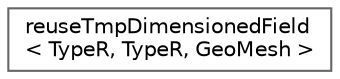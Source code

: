 digraph "Graphical Class Hierarchy"
{
 // LATEX_PDF_SIZE
  bgcolor="transparent";
  edge [fontname=Helvetica,fontsize=10,labelfontname=Helvetica,labelfontsize=10];
  node [fontname=Helvetica,fontsize=10,shape=box,height=0.2,width=0.4];
  rankdir="LR";
  Node0 [id="Node000000",label="reuseTmpDimensionedField\l\< TypeR, TypeR, GeoMesh \>",height=0.2,width=0.4,color="grey40", fillcolor="white", style="filled",URL="$structFoam_1_1reuseTmpDimensionedField_3_01TypeR_00_01TypeR_00_01GeoMesh_01_4.html",tooltip=" "];
}

